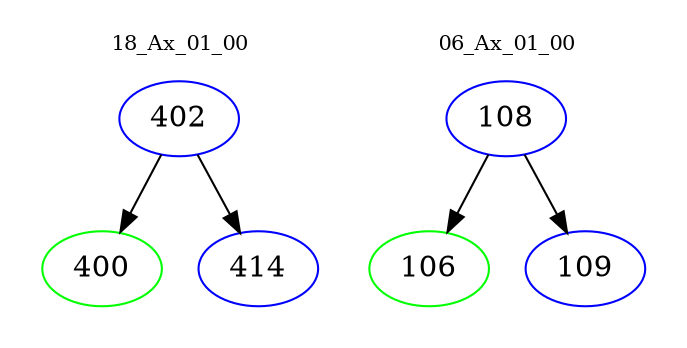 digraph{
subgraph cluster_0 {
color = white
label = "18_Ax_01_00";
fontsize=10;
T0_402 [label="402", color="blue"]
T0_402 -> T0_400 [color="black"]
T0_400 [label="400", color="green"]
T0_402 -> T0_414 [color="black"]
T0_414 [label="414", color="blue"]
}
subgraph cluster_1 {
color = white
label = "06_Ax_01_00";
fontsize=10;
T1_108 [label="108", color="blue"]
T1_108 -> T1_106 [color="black"]
T1_106 [label="106", color="green"]
T1_108 -> T1_109 [color="black"]
T1_109 [label="109", color="blue"]
}
}
